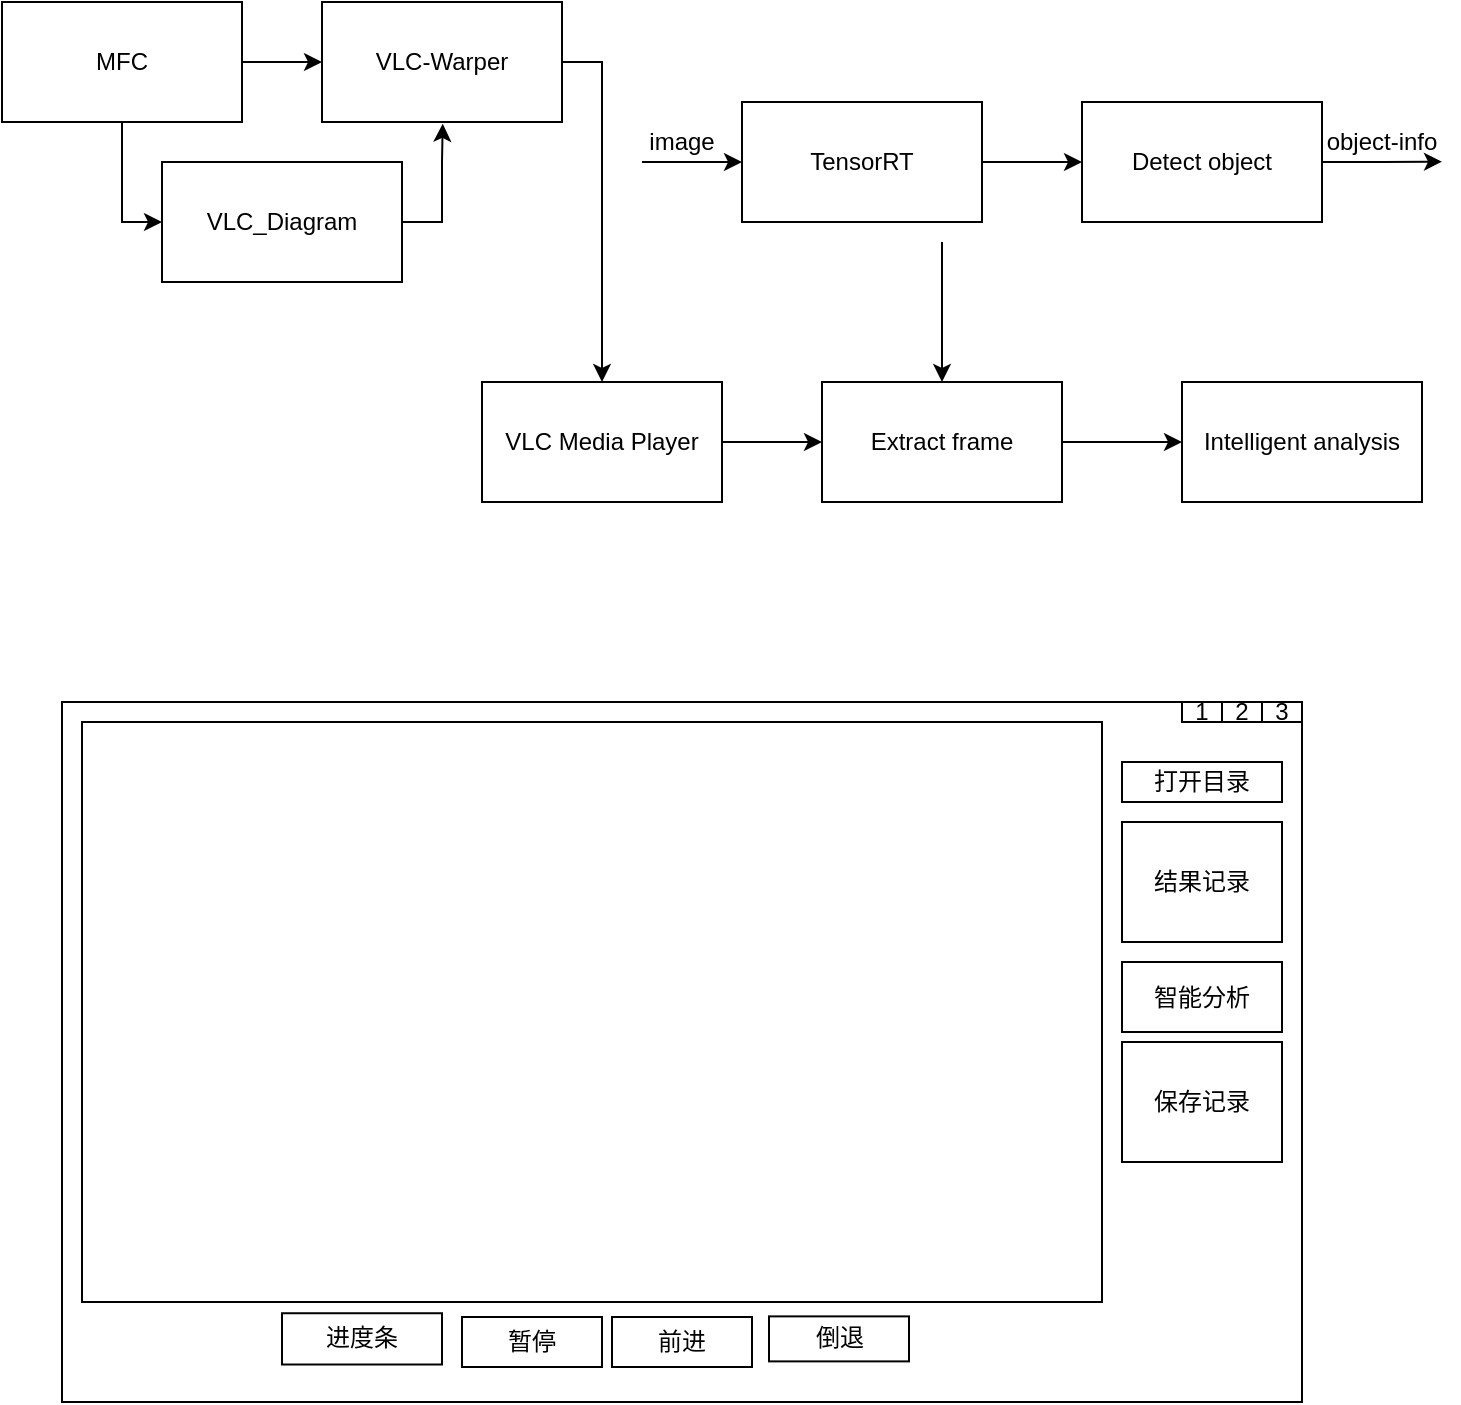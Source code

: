 <mxfile version="20.3.0" type="github">
  <diagram id="AIxlRNzQDX5MpMSKi1oB" name="第 1 页">
    <mxGraphModel dx="1673" dy="987" grid="1" gridSize="10" guides="1" tooltips="1" connect="1" arrows="1" fold="1" page="1" pageScale="1" pageWidth="827" pageHeight="1169" math="0" shadow="0">
      <root>
        <mxCell id="0" />
        <mxCell id="1" parent="0" />
        <mxCell id="LVCrJK4FfX234A_CrfCj-6" style="edgeStyle=orthogonalEdgeStyle;rounded=0;orthogonalLoop=1;jettySize=auto;html=1;exitX=1;exitY=0.5;exitDx=0;exitDy=0;entryX=0;entryY=0.5;entryDx=0;entryDy=0;" parent="1" source="LVCrJK4FfX234A_CrfCj-3" target="LVCrJK4FfX234A_CrfCj-4" edge="1">
          <mxGeometry relative="1" as="geometry" />
        </mxCell>
        <mxCell id="LVCrJK4FfX234A_CrfCj-3" value="VLC Media Player" style="rounded=0;whiteSpace=wrap;html=1;" parent="1" vertex="1">
          <mxGeometry x="270" y="260" width="120" height="60" as="geometry" />
        </mxCell>
        <mxCell id="LVCrJK4FfX234A_CrfCj-22" style="edgeStyle=orthogonalEdgeStyle;rounded=0;orthogonalLoop=1;jettySize=auto;html=1;exitX=1;exitY=0.5;exitDx=0;exitDy=0;entryX=0;entryY=0.5;entryDx=0;entryDy=0;" parent="1" source="LVCrJK4FfX234A_CrfCj-4" target="LVCrJK4FfX234A_CrfCj-17" edge="1">
          <mxGeometry relative="1" as="geometry" />
        </mxCell>
        <mxCell id="LVCrJK4FfX234A_CrfCj-4" value="Extract frame" style="rounded=0;whiteSpace=wrap;html=1;" parent="1" vertex="1">
          <mxGeometry x="440" y="260" width="120" height="60" as="geometry" />
        </mxCell>
        <mxCell id="LVCrJK4FfX234A_CrfCj-9" style="edgeStyle=orthogonalEdgeStyle;rounded=0;orthogonalLoop=1;jettySize=auto;html=1;exitX=1;exitY=0.5;exitDx=0;exitDy=0;entryX=0;entryY=0.5;entryDx=0;entryDy=0;" parent="1" source="LVCrJK4FfX234A_CrfCj-7" target="LVCrJK4FfX234A_CrfCj-8" edge="1">
          <mxGeometry relative="1" as="geometry" />
        </mxCell>
        <mxCell id="LVCrJK4FfX234A_CrfCj-12" style="edgeStyle=orthogonalEdgeStyle;rounded=0;orthogonalLoop=1;jettySize=auto;html=1;exitX=0.5;exitY=1;exitDx=0;exitDy=0;entryX=0;entryY=0.5;entryDx=0;entryDy=0;" parent="1" source="LVCrJK4FfX234A_CrfCj-7" target="LVCrJK4FfX234A_CrfCj-11" edge="1">
          <mxGeometry relative="1" as="geometry" />
        </mxCell>
        <mxCell id="LVCrJK4FfX234A_CrfCj-7" value="MFC" style="rounded=0;whiteSpace=wrap;html=1;" parent="1" vertex="1">
          <mxGeometry x="30" y="70" width="120" height="60" as="geometry" />
        </mxCell>
        <mxCell id="LVCrJK4FfX234A_CrfCj-10" style="edgeStyle=orthogonalEdgeStyle;rounded=0;orthogonalLoop=1;jettySize=auto;html=1;exitX=1;exitY=0.5;exitDx=0;exitDy=0;" parent="1" source="LVCrJK4FfX234A_CrfCj-8" target="LVCrJK4FfX234A_CrfCj-3" edge="1">
          <mxGeometry relative="1" as="geometry" />
        </mxCell>
        <mxCell id="LVCrJK4FfX234A_CrfCj-8" value="VLC-Warper" style="rounded=0;whiteSpace=wrap;html=1;" parent="1" vertex="1">
          <mxGeometry x="190" y="70" width="120" height="60" as="geometry" />
        </mxCell>
        <mxCell id="LVCrJK4FfX234A_CrfCj-13" style="edgeStyle=orthogonalEdgeStyle;rounded=0;orthogonalLoop=1;jettySize=auto;html=1;entryX=0.503;entryY=1.015;entryDx=0;entryDy=0;entryPerimeter=0;" parent="1" source="LVCrJK4FfX234A_CrfCj-11" target="LVCrJK4FfX234A_CrfCj-8" edge="1">
          <mxGeometry relative="1" as="geometry">
            <mxPoint x="250" y="140" as="targetPoint" />
            <Array as="points">
              <mxPoint x="250" y="180" />
              <mxPoint x="250" y="150" />
              <mxPoint x="250" y="150" />
            </Array>
          </mxGeometry>
        </mxCell>
        <mxCell id="LVCrJK4FfX234A_CrfCj-11" value="VLC_Diagram" style="rounded=0;whiteSpace=wrap;html=1;" parent="1" vertex="1">
          <mxGeometry x="110" y="150" width="120" height="60" as="geometry" />
        </mxCell>
        <mxCell id="LVCrJK4FfX234A_CrfCj-15" value="" style="group" parent="1" vertex="1" connectable="0">
          <mxGeometry x="400" y="120" width="290" height="60" as="geometry" />
        </mxCell>
        <mxCell id="LVCrJK4FfX234A_CrfCj-5" style="edgeStyle=orthogonalEdgeStyle;rounded=0;orthogonalLoop=1;jettySize=auto;html=1;exitX=1;exitY=0.5;exitDx=0;exitDy=0;entryX=0;entryY=0.5;entryDx=0;entryDy=0;" parent="LVCrJK4FfX234A_CrfCj-15" source="LVCrJK4FfX234A_CrfCj-1" edge="1">
          <mxGeometry relative="1" as="geometry">
            <mxPoint x="170" y="30" as="targetPoint" />
          </mxGeometry>
        </mxCell>
        <mxCell id="LVCrJK4FfX234A_CrfCj-1" value="TensorRT" style="rounded=0;whiteSpace=wrap;html=1;" parent="LVCrJK4FfX234A_CrfCj-15" vertex="1">
          <mxGeometry width="120" height="60" as="geometry" />
        </mxCell>
        <mxCell id="LVCrJK4FfX234A_CrfCj-2" value="Detect object" style="rounded=0;whiteSpace=wrap;html=1;" parent="LVCrJK4FfX234A_CrfCj-15" vertex="1">
          <mxGeometry x="170" width="120" height="60" as="geometry" />
        </mxCell>
        <mxCell id="LVCrJK4FfX234A_CrfCj-16" value="" style="endArrow=classic;html=1;rounded=0;" parent="1" target="LVCrJK4FfX234A_CrfCj-4" edge="1">
          <mxGeometry width="50" height="50" relative="1" as="geometry">
            <mxPoint x="500" y="190" as="sourcePoint" />
            <mxPoint x="550" y="350" as="targetPoint" />
          </mxGeometry>
        </mxCell>
        <mxCell id="LVCrJK4FfX234A_CrfCj-17" value="Intelligent analysis" style="rounded=0;whiteSpace=wrap;html=1;" parent="1" vertex="1">
          <mxGeometry x="620" y="260" width="120" height="60" as="geometry" />
        </mxCell>
        <mxCell id="LVCrJK4FfX234A_CrfCj-18" value="" style="endArrow=classic;html=1;rounded=0;" parent="1" edge="1">
          <mxGeometry width="50" height="50" relative="1" as="geometry">
            <mxPoint x="350" y="150" as="sourcePoint" />
            <mxPoint x="400" y="150" as="targetPoint" />
          </mxGeometry>
        </mxCell>
        <mxCell id="LVCrJK4FfX234A_CrfCj-19" value="image" style="text;html=1;strokeColor=none;fillColor=none;align=center;verticalAlign=middle;whiteSpace=wrap;rounded=0;" parent="1" vertex="1">
          <mxGeometry x="350" y="130" width="40" height="20" as="geometry" />
        </mxCell>
        <mxCell id="LVCrJK4FfX234A_CrfCj-20" value="object-info" style="text;html=1;strokeColor=none;fillColor=none;align=center;verticalAlign=middle;whiteSpace=wrap;rounded=0;" parent="1" vertex="1">
          <mxGeometry x="690" y="130" width="60" height="20" as="geometry" />
        </mxCell>
        <mxCell id="LVCrJK4FfX234A_CrfCj-21" style="edgeStyle=orthogonalEdgeStyle;rounded=0;orthogonalLoop=1;jettySize=auto;html=1;exitX=1;exitY=0.5;exitDx=0;exitDy=0;" parent="1" source="LVCrJK4FfX234A_CrfCj-2" edge="1">
          <mxGeometry relative="1" as="geometry">
            <mxPoint x="750" y="149.857" as="targetPoint" />
          </mxGeometry>
        </mxCell>
        <mxCell id="QG08kVH3wtBrf7jJB9-b-1" value="" style="rounded=0;whiteSpace=wrap;html=1;" vertex="1" parent="1">
          <mxGeometry x="60" y="420" width="620" height="350" as="geometry" />
        </mxCell>
        <mxCell id="QG08kVH3wtBrf7jJB9-b-2" value="打开目录" style="rounded=0;whiteSpace=wrap;html=1;" vertex="1" parent="1">
          <mxGeometry x="590" y="450" width="80" height="20" as="geometry" />
        </mxCell>
        <mxCell id="QG08kVH3wtBrf7jJB9-b-3" value="" style="rounded=0;whiteSpace=wrap;html=1;" vertex="1" parent="1">
          <mxGeometry x="70" y="430" width="510" height="290" as="geometry" />
        </mxCell>
        <mxCell id="QG08kVH3wtBrf7jJB9-b-8" value="进度条" style="rounded=0;whiteSpace=wrap;html=1;" vertex="1" parent="1">
          <mxGeometry x="170" y="725.62" width="80" height="25.63" as="geometry" />
        </mxCell>
        <mxCell id="QG08kVH3wtBrf7jJB9-b-12" value="结果记录" style="rounded=0;whiteSpace=wrap;html=1;" vertex="1" parent="1">
          <mxGeometry x="590" y="480" width="80" height="60" as="geometry" />
        </mxCell>
        <mxCell id="QG08kVH3wtBrf7jJB9-b-14" value="保存记录" style="rounded=0;whiteSpace=wrap;html=1;" vertex="1" parent="1">
          <mxGeometry x="590" y="590" width="80" height="60" as="geometry" />
        </mxCell>
        <mxCell id="QG08kVH3wtBrf7jJB9-b-15" value="暂停" style="rounded=0;whiteSpace=wrap;html=1;" vertex="1" parent="1">
          <mxGeometry x="260" y="727.5" width="70" height="25" as="geometry" />
        </mxCell>
        <mxCell id="QG08kVH3wtBrf7jJB9-b-18" value="前进" style="rounded=0;whiteSpace=wrap;html=1;" vertex="1" parent="1">
          <mxGeometry x="335" y="727.5" width="70" height="25" as="geometry" />
        </mxCell>
        <mxCell id="QG08kVH3wtBrf7jJB9-b-19" value="倒退" style="rounded=0;whiteSpace=wrap;html=1;" vertex="1" parent="1">
          <mxGeometry x="413.5" y="727.19" width="70" height="22.5" as="geometry" />
        </mxCell>
        <mxCell id="QG08kVH3wtBrf7jJB9-b-20" value="智能分析" style="rounded=0;whiteSpace=wrap;html=1;" vertex="1" parent="1">
          <mxGeometry x="590" y="550" width="80" height="35" as="geometry" />
        </mxCell>
        <mxCell id="QG08kVH3wtBrf7jJB9-b-23" value="1" style="rounded=0;whiteSpace=wrap;html=1;" vertex="1" parent="1">
          <mxGeometry x="620" y="420" width="20" height="10" as="geometry" />
        </mxCell>
        <mxCell id="QG08kVH3wtBrf7jJB9-b-24" value="2" style="rounded=0;whiteSpace=wrap;html=1;" vertex="1" parent="1">
          <mxGeometry x="640" y="420" width="20" height="10" as="geometry" />
        </mxCell>
        <mxCell id="QG08kVH3wtBrf7jJB9-b-25" value="3" style="rounded=0;whiteSpace=wrap;html=1;" vertex="1" parent="1">
          <mxGeometry x="660" y="420" width="20" height="10" as="geometry" />
        </mxCell>
      </root>
    </mxGraphModel>
  </diagram>
</mxfile>
